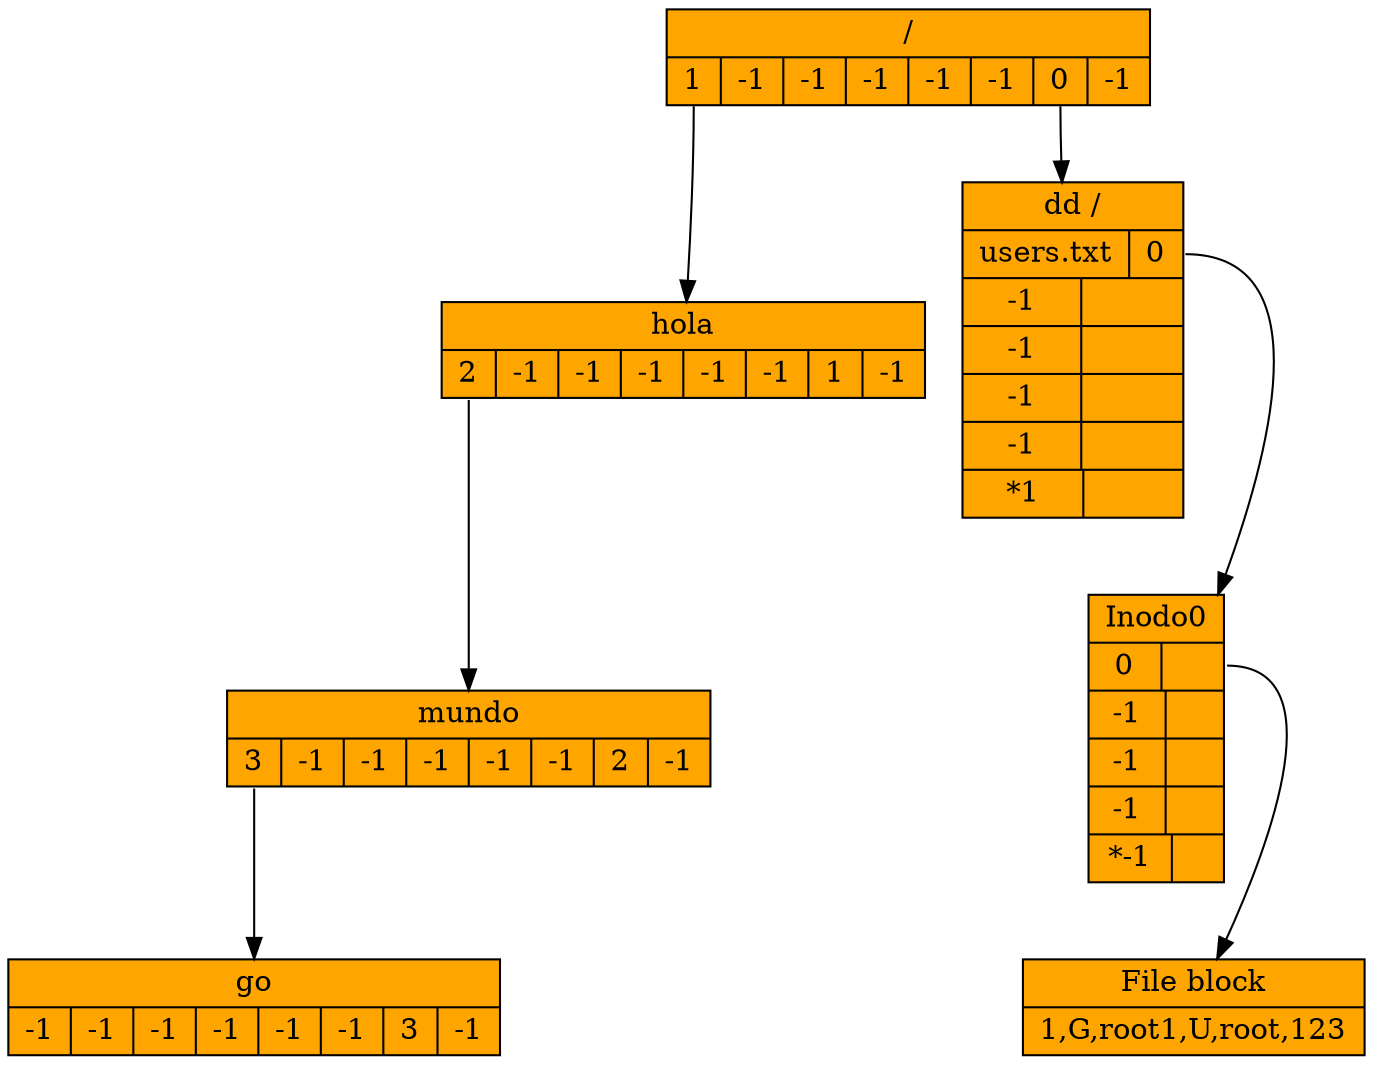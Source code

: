 digraph grafica{
rankdir=TB;
node [shape = record, style=filled, fillcolor=orange];
nodo0:f0 -> nodo1
nodo0:f6 -> node0
nodo0[ shape=record, label ="{/|{<f0> 1|<f1>-1|<f2> -1|<f3> -1|<f4> -1|<f5>-1|<f6>0|<f7> -1}}"];
nodo1:f0 -> nodo2
nodo1[ shape=record, label ="{hola|{<f0> 2|<f1>-1|<f2> -1|<f3> -1|<f4> -1|<f5>-1|<f6>1|<f7> -1}}"];
nodo2:f0 -> nodo3
nodo2[ shape=record, label ="{mundo|{<f0> 3|<f1>-1|<f2> -1|<f3> -1|<f4> -1|<f5>-1|<f6>2|<f7> -1}}"];
nodo3[ shape=record, label ="{go|{<f0> -1|<f1>-1|<f2> -1|<f3> -1|<f4> -1|<f5>-1|<f6>3|<f7> -1}}"];
node0:f1->  nodex0
node0[shape=record, label="{ dd /|{<f0> users.txt| <f1> 0} |{-1 | } |{-1 | } |{-1 | } |{-1 | } |{*1 | <f10>  }}"];

nodex0[shape=record, label="{Inodo0|{0| <f0> }|{-1| <f1> }|{-1 | <f2> }|{-1| <f3> }|{*-1 | <f4> }}"];
nodex0 :f0-> data0
data0[shape=record, label="{File block | <f1> 1,G,root
1,U,root,123
}}"];

}